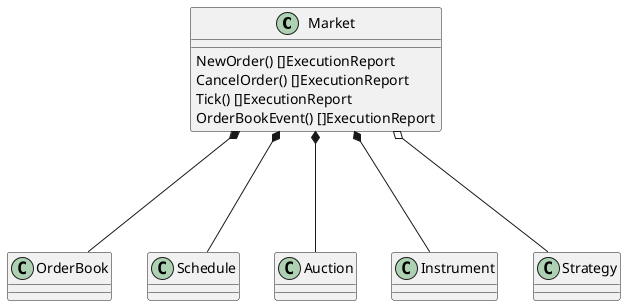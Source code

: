 @startuml

class Market {
	NewOrder() []ExecutionReport
	CancelOrder() []ExecutionReport
	Tick() []ExecutionReport
	OrderBookEvent() []ExecutionReport
}

class OrderBook
class Schedule
class Auction
class Instrument
class Strategy

Market *--- OrderBook
Market *--- Auction
Market *--- Instrument
Market *--- Schedule
Market o--- Strategy


@enduml